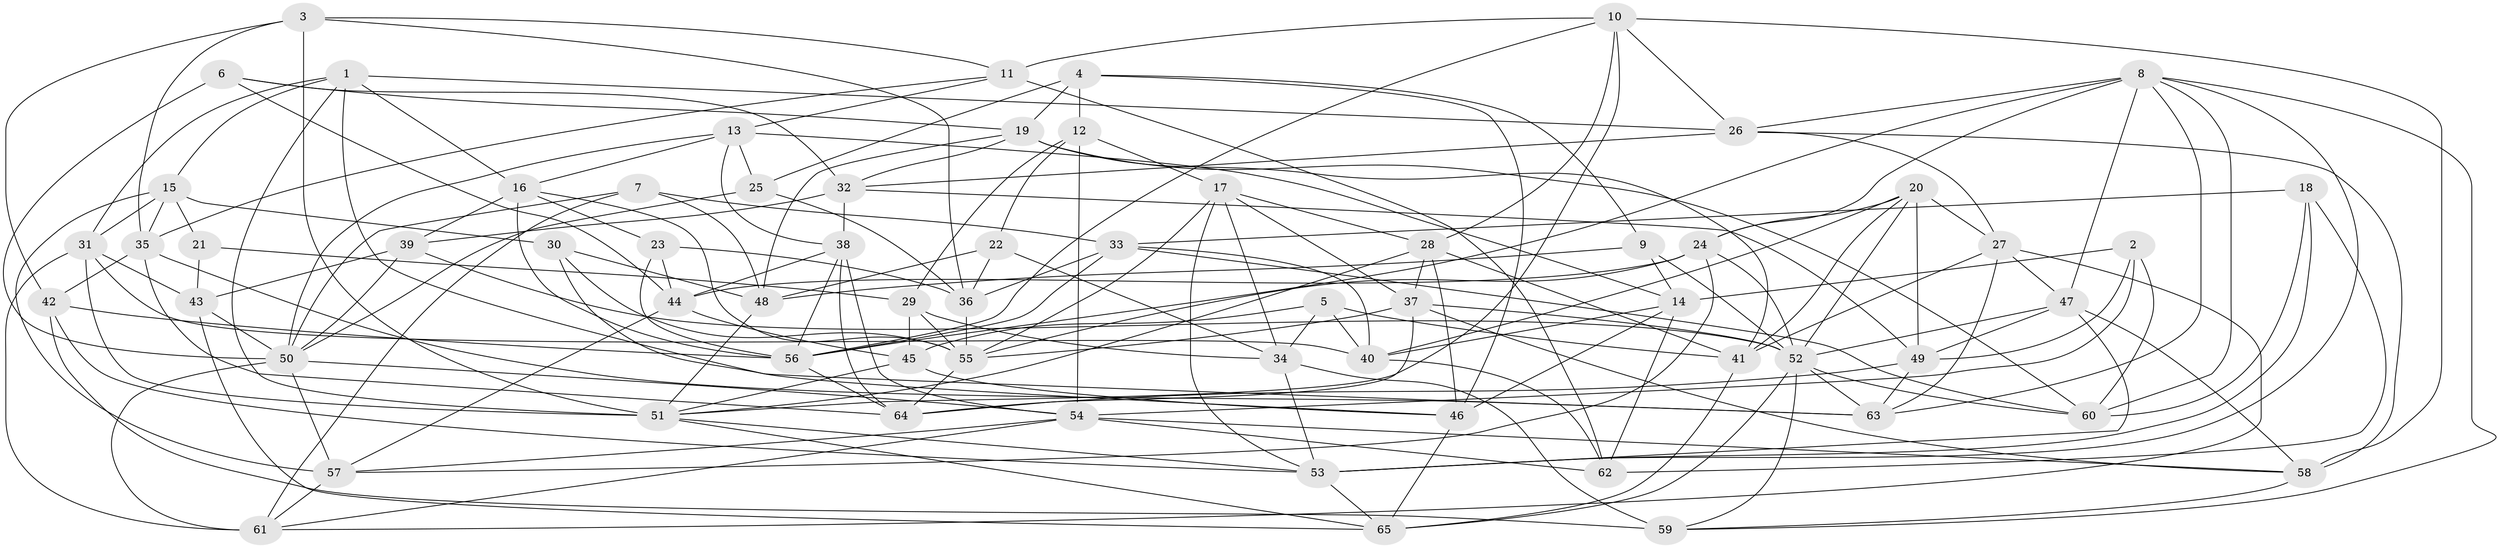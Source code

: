 // original degree distribution, {4: 1.0}
// Generated by graph-tools (version 1.1) at 2025/26/03/09/25 03:26:50]
// undirected, 65 vertices, 188 edges
graph export_dot {
graph [start="1"]
  node [color=gray90,style=filled];
  1;
  2;
  3;
  4;
  5;
  6;
  7;
  8;
  9;
  10;
  11;
  12;
  13;
  14;
  15;
  16;
  17;
  18;
  19;
  20;
  21;
  22;
  23;
  24;
  25;
  26;
  27;
  28;
  29;
  30;
  31;
  32;
  33;
  34;
  35;
  36;
  37;
  38;
  39;
  40;
  41;
  42;
  43;
  44;
  45;
  46;
  47;
  48;
  49;
  50;
  51;
  52;
  53;
  54;
  55;
  56;
  57;
  58;
  59;
  60;
  61;
  62;
  63;
  64;
  65;
  1 -- 15 [weight=1.0];
  1 -- 16 [weight=1.0];
  1 -- 26 [weight=1.0];
  1 -- 31 [weight=1.0];
  1 -- 51 [weight=1.0];
  1 -- 63 [weight=1.0];
  2 -- 14 [weight=1.0];
  2 -- 49 [weight=1.0];
  2 -- 54 [weight=1.0];
  2 -- 60 [weight=1.0];
  3 -- 11 [weight=1.0];
  3 -- 35 [weight=1.0];
  3 -- 36 [weight=1.0];
  3 -- 42 [weight=1.0];
  3 -- 51 [weight=2.0];
  4 -- 9 [weight=1.0];
  4 -- 12 [weight=2.0];
  4 -- 19 [weight=1.0];
  4 -- 25 [weight=1.0];
  4 -- 46 [weight=1.0];
  5 -- 34 [weight=1.0];
  5 -- 40 [weight=1.0];
  5 -- 41 [weight=1.0];
  5 -- 45 [weight=1.0];
  6 -- 19 [weight=1.0];
  6 -- 32 [weight=1.0];
  6 -- 44 [weight=1.0];
  6 -- 50 [weight=1.0];
  7 -- 33 [weight=1.0];
  7 -- 48 [weight=1.0];
  7 -- 50 [weight=1.0];
  7 -- 61 [weight=1.0];
  8 -- 24 [weight=1.0];
  8 -- 26 [weight=1.0];
  8 -- 47 [weight=1.0];
  8 -- 53 [weight=1.0];
  8 -- 56 [weight=1.0];
  8 -- 59 [weight=1.0];
  8 -- 60 [weight=1.0];
  8 -- 63 [weight=1.0];
  9 -- 14 [weight=1.0];
  9 -- 48 [weight=1.0];
  9 -- 52 [weight=1.0];
  10 -- 11 [weight=1.0];
  10 -- 26 [weight=1.0];
  10 -- 28 [weight=1.0];
  10 -- 51 [weight=1.0];
  10 -- 56 [weight=1.0];
  10 -- 58 [weight=1.0];
  11 -- 13 [weight=1.0];
  11 -- 35 [weight=1.0];
  11 -- 62 [weight=2.0];
  12 -- 17 [weight=1.0];
  12 -- 22 [weight=1.0];
  12 -- 29 [weight=1.0];
  12 -- 54 [weight=1.0];
  13 -- 14 [weight=1.0];
  13 -- 16 [weight=1.0];
  13 -- 25 [weight=1.0];
  13 -- 38 [weight=1.0];
  13 -- 50 [weight=1.0];
  14 -- 40 [weight=1.0];
  14 -- 46 [weight=1.0];
  14 -- 62 [weight=1.0];
  15 -- 21 [weight=1.0];
  15 -- 30 [weight=1.0];
  15 -- 31 [weight=1.0];
  15 -- 35 [weight=1.0];
  15 -- 57 [weight=1.0];
  16 -- 23 [weight=1.0];
  16 -- 39 [weight=1.0];
  16 -- 55 [weight=1.0];
  16 -- 56 [weight=1.0];
  17 -- 28 [weight=1.0];
  17 -- 34 [weight=1.0];
  17 -- 37 [weight=1.0];
  17 -- 53 [weight=1.0];
  17 -- 55 [weight=1.0];
  18 -- 33 [weight=1.0];
  18 -- 53 [weight=1.0];
  18 -- 60 [weight=1.0];
  18 -- 62 [weight=1.0];
  19 -- 32 [weight=1.0];
  19 -- 41 [weight=1.0];
  19 -- 48 [weight=1.0];
  19 -- 60 [weight=1.0];
  20 -- 24 [weight=1.0];
  20 -- 27 [weight=1.0];
  20 -- 40 [weight=1.0];
  20 -- 41 [weight=1.0];
  20 -- 49 [weight=1.0];
  20 -- 52 [weight=1.0];
  21 -- 29 [weight=1.0];
  21 -- 43 [weight=2.0];
  22 -- 34 [weight=1.0];
  22 -- 36 [weight=1.0];
  22 -- 48 [weight=1.0];
  23 -- 36 [weight=1.0];
  23 -- 44 [weight=1.0];
  23 -- 56 [weight=1.0];
  24 -- 44 [weight=1.0];
  24 -- 52 [weight=1.0];
  24 -- 55 [weight=1.0];
  24 -- 57 [weight=1.0];
  25 -- 36 [weight=1.0];
  25 -- 50 [weight=1.0];
  26 -- 27 [weight=1.0];
  26 -- 32 [weight=1.0];
  26 -- 58 [weight=1.0];
  27 -- 41 [weight=1.0];
  27 -- 47 [weight=1.0];
  27 -- 61 [weight=1.0];
  27 -- 63 [weight=1.0];
  28 -- 37 [weight=1.0];
  28 -- 41 [weight=1.0];
  28 -- 46 [weight=1.0];
  28 -- 51 [weight=1.0];
  29 -- 34 [weight=1.0];
  29 -- 45 [weight=2.0];
  29 -- 55 [weight=1.0];
  30 -- 46 [weight=1.0];
  30 -- 48 [weight=1.0];
  30 -- 55 [weight=1.0];
  31 -- 40 [weight=1.0];
  31 -- 43 [weight=1.0];
  31 -- 51 [weight=1.0];
  31 -- 61 [weight=1.0];
  32 -- 38 [weight=1.0];
  32 -- 39 [weight=1.0];
  32 -- 49 [weight=1.0];
  33 -- 36 [weight=1.0];
  33 -- 40 [weight=1.0];
  33 -- 56 [weight=1.0];
  33 -- 60 [weight=1.0];
  34 -- 53 [weight=1.0];
  34 -- 59 [weight=1.0];
  35 -- 42 [weight=1.0];
  35 -- 63 [weight=1.0];
  35 -- 64 [weight=1.0];
  36 -- 55 [weight=1.0];
  37 -- 52 [weight=1.0];
  37 -- 55 [weight=1.0];
  37 -- 58 [weight=1.0];
  37 -- 64 [weight=1.0];
  38 -- 44 [weight=1.0];
  38 -- 54 [weight=1.0];
  38 -- 56 [weight=1.0];
  38 -- 64 [weight=1.0];
  39 -- 43 [weight=1.0];
  39 -- 50 [weight=2.0];
  39 -- 52 [weight=1.0];
  40 -- 62 [weight=1.0];
  41 -- 65 [weight=1.0];
  42 -- 53 [weight=1.0];
  42 -- 56 [weight=1.0];
  42 -- 59 [weight=2.0];
  43 -- 50 [weight=1.0];
  43 -- 65 [weight=1.0];
  44 -- 45 [weight=1.0];
  44 -- 57 [weight=1.0];
  45 -- 46 [weight=1.0];
  45 -- 51 [weight=1.0];
  46 -- 65 [weight=1.0];
  47 -- 49 [weight=1.0];
  47 -- 52 [weight=1.0];
  47 -- 53 [weight=1.0];
  47 -- 58 [weight=1.0];
  48 -- 51 [weight=1.0];
  49 -- 63 [weight=1.0];
  49 -- 64 [weight=1.0];
  50 -- 54 [weight=1.0];
  50 -- 57 [weight=1.0];
  50 -- 61 [weight=1.0];
  51 -- 53 [weight=1.0];
  51 -- 65 [weight=1.0];
  52 -- 59 [weight=1.0];
  52 -- 60 [weight=1.0];
  52 -- 63 [weight=1.0];
  52 -- 65 [weight=1.0];
  53 -- 65 [weight=1.0];
  54 -- 57 [weight=1.0];
  54 -- 58 [weight=1.0];
  54 -- 61 [weight=1.0];
  54 -- 62 [weight=1.0];
  55 -- 64 [weight=1.0];
  56 -- 64 [weight=1.0];
  57 -- 61 [weight=1.0];
  58 -- 59 [weight=1.0];
}
